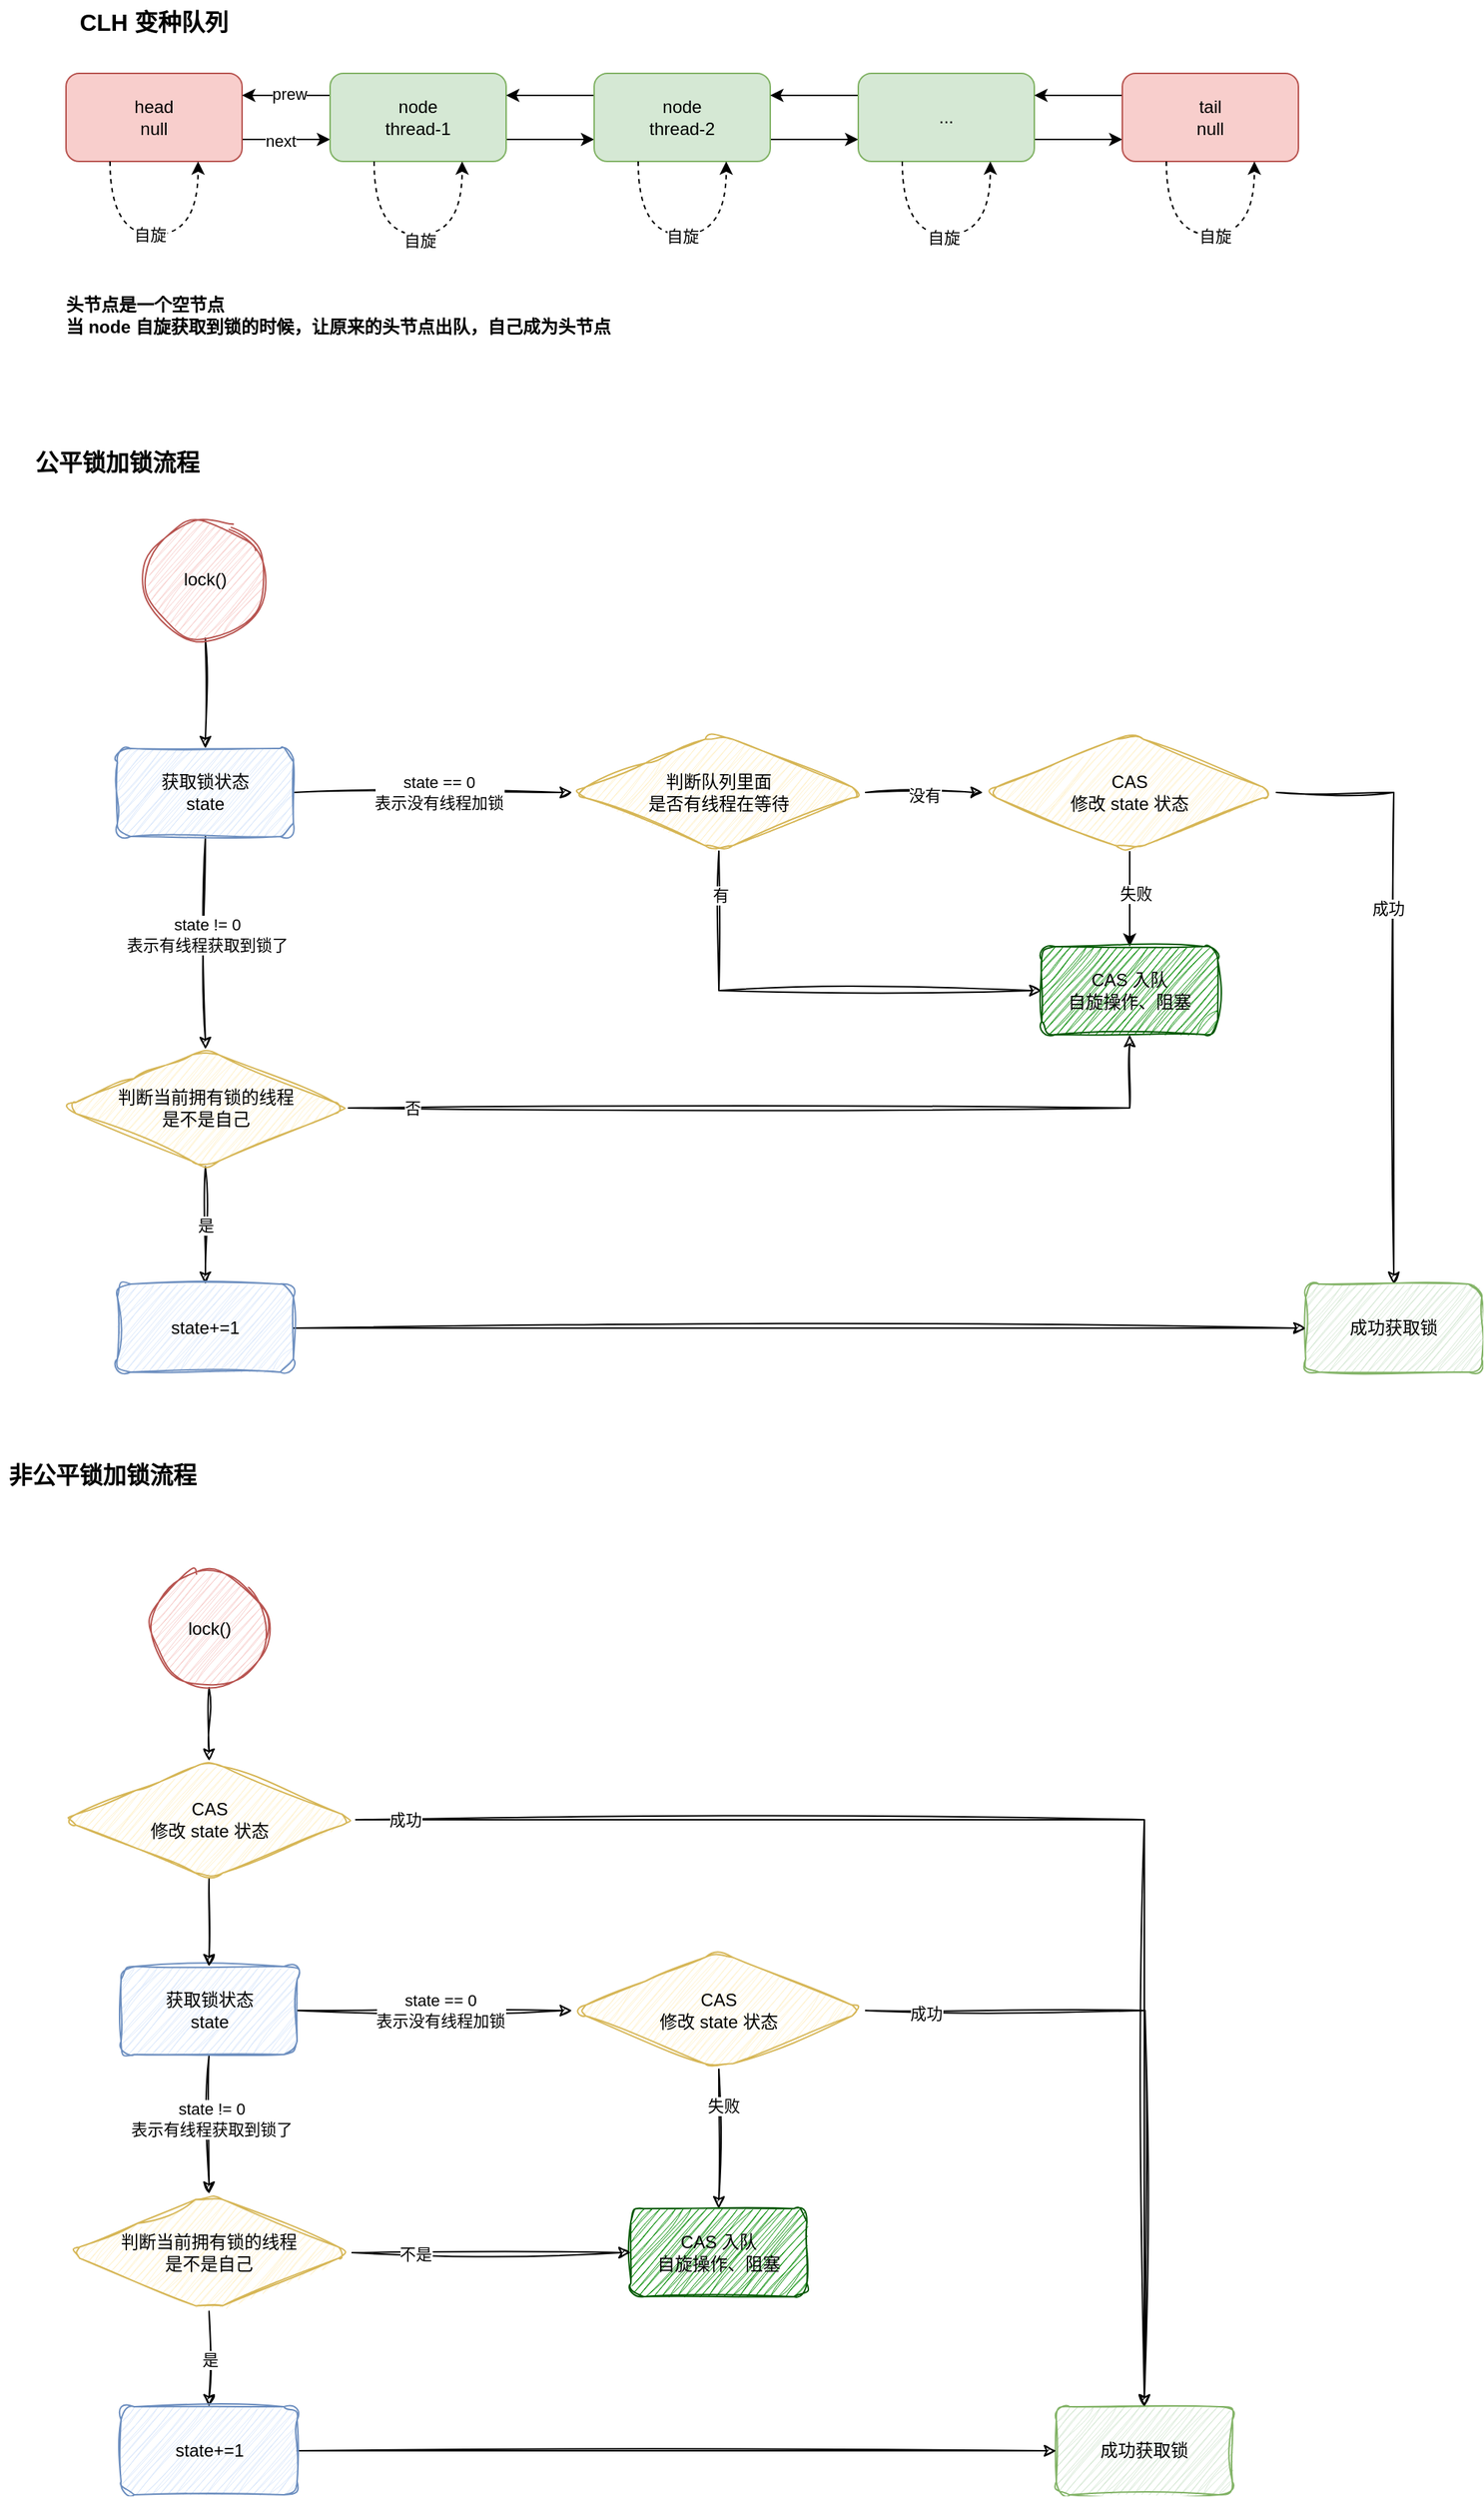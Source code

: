 <mxfile version="21.0.8" type="github">
  <diagram name="第 1 页" id="FUIqtDbXGrKp6zwSzvvZ">
    <mxGraphModel dx="1183" dy="747" grid="1" gridSize="10" guides="1" tooltips="1" connect="1" arrows="1" fold="1" page="1" pageScale="1" pageWidth="827" pageHeight="1169" math="0" shadow="0">
      <root>
        <mxCell id="0" />
        <mxCell id="1" parent="0" />
        <mxCell id="d-1qfOg3ctC3Ut8DfuQS-3" value="" style="edgeStyle=orthogonalEdgeStyle;rounded=0;orthogonalLoop=1;jettySize=auto;html=1;sketch=1;curveFitting=1;jiggle=2;exitX=0.5;exitY=1;exitDx=0;exitDy=0;" edge="1" parent="1" source="d-1qfOg3ctC3Ut8DfuQS-39" target="d-1qfOg3ctC3Ut8DfuQS-2">
          <mxGeometry relative="1" as="geometry">
            <mxPoint x="210" y="500" as="sourcePoint" />
          </mxGeometry>
        </mxCell>
        <mxCell id="d-1qfOg3ctC3Ut8DfuQS-6" value="" style="edgeStyle=orthogonalEdgeStyle;rounded=0;orthogonalLoop=1;jettySize=auto;html=1;sketch=1;curveFitting=1;jiggle=2;" edge="1" parent="1" source="d-1qfOg3ctC3Ut8DfuQS-2" target="d-1qfOg3ctC3Ut8DfuQS-5">
          <mxGeometry relative="1" as="geometry" />
        </mxCell>
        <mxCell id="d-1qfOg3ctC3Ut8DfuQS-7" value="state == 0&lt;br&gt;表示没有线程加锁" style="edgeLabel;html=1;align=center;verticalAlign=middle;resizable=0;points=[];" vertex="1" connectable="0" parent="d-1qfOg3ctC3Ut8DfuQS-6">
          <mxGeometry x="0.04" relative="1" as="geometry">
            <mxPoint as="offset" />
          </mxGeometry>
        </mxCell>
        <mxCell id="d-1qfOg3ctC3Ut8DfuQS-51" value="" style="edgeStyle=orthogonalEdgeStyle;rounded=0;orthogonalLoop=1;jettySize=auto;html=1;sketch=1;curveFitting=1;jiggle=2;" edge="1" parent="1" source="d-1qfOg3ctC3Ut8DfuQS-2" target="d-1qfOg3ctC3Ut8DfuQS-50">
          <mxGeometry relative="1" as="geometry" />
        </mxCell>
        <mxCell id="d-1qfOg3ctC3Ut8DfuQS-52" value="state != 0&lt;br&gt;表示有线程获取到锁了" style="edgeLabel;html=1;align=center;verticalAlign=middle;resizable=0;points=[];" vertex="1" connectable="0" parent="d-1qfOg3ctC3Ut8DfuQS-51">
          <mxGeometry x="-0.086" y="1" relative="1" as="geometry">
            <mxPoint as="offset" />
          </mxGeometry>
        </mxCell>
        <mxCell id="d-1qfOg3ctC3Ut8DfuQS-2" value="获取锁状态&lt;br&gt;state" style="whiteSpace=wrap;html=1;rounded=1;sketch=1;curveFitting=1;jiggle=2;fillColor=#dae8fc;strokeColor=#6c8ebf;" vertex="1" parent="1">
          <mxGeometry x="150" y="580" width="120" height="60" as="geometry" />
        </mxCell>
        <mxCell id="d-1qfOg3ctC3Ut8DfuQS-4" value="公平锁加锁流程" style="text;html=1;strokeColor=none;fillColor=none;align=center;verticalAlign=middle;whiteSpace=wrap;rounded=0;fontStyle=1;fontSize=16;" vertex="1" parent="1">
          <mxGeometry x="80" y="370" width="140" height="30" as="geometry" />
        </mxCell>
        <mxCell id="d-1qfOg3ctC3Ut8DfuQS-38" value="" style="edgeStyle=orthogonalEdgeStyle;rounded=0;orthogonalLoop=1;jettySize=auto;html=1;sketch=1;curveFitting=1;jiggle=2;" edge="1" parent="1" source="d-1qfOg3ctC3Ut8DfuQS-5" target="d-1qfOg3ctC3Ut8DfuQS-37">
          <mxGeometry relative="1" as="geometry" />
        </mxCell>
        <mxCell id="d-1qfOg3ctC3Ut8DfuQS-59" value="没有" style="edgeLabel;html=1;align=center;verticalAlign=middle;resizable=0;points=[];" vertex="1" connectable="0" parent="d-1qfOg3ctC3Ut8DfuQS-38">
          <mxGeometry y="-2" relative="1" as="geometry">
            <mxPoint as="offset" />
          </mxGeometry>
        </mxCell>
        <mxCell id="d-1qfOg3ctC3Ut8DfuQS-49" style="edgeStyle=orthogonalEdgeStyle;rounded=0;orthogonalLoop=1;jettySize=auto;html=1;exitX=0.5;exitY=1;exitDx=0;exitDy=0;entryX=0;entryY=0.5;entryDx=0;entryDy=0;sketch=1;curveFitting=1;jiggle=2;" edge="1" parent="1" source="d-1qfOg3ctC3Ut8DfuQS-5" target="d-1qfOg3ctC3Ut8DfuQS-45">
          <mxGeometry relative="1" as="geometry" />
        </mxCell>
        <mxCell id="d-1qfOg3ctC3Ut8DfuQS-60" value="有" style="edgeLabel;html=1;align=center;verticalAlign=middle;resizable=0;points=[];" vertex="1" connectable="0" parent="d-1qfOg3ctC3Ut8DfuQS-49">
          <mxGeometry x="-0.809" y="1" relative="1" as="geometry">
            <mxPoint as="offset" />
          </mxGeometry>
        </mxCell>
        <mxCell id="d-1qfOg3ctC3Ut8DfuQS-5" value="判断队列里面&lt;br&gt;是否有线程在等待" style="rhombus;whiteSpace=wrap;html=1;rounded=1;sketch=1;curveFitting=1;jiggle=2;fillColor=#fff2cc;strokeColor=#d6b656;" vertex="1" parent="1">
          <mxGeometry x="460" y="570" width="200" height="80" as="geometry" />
        </mxCell>
        <mxCell id="d-1qfOg3ctC3Ut8DfuQS-17" style="edgeStyle=orthogonalEdgeStyle;rounded=0;orthogonalLoop=1;jettySize=auto;html=1;exitX=1;exitY=0.75;exitDx=0;exitDy=0;entryX=0;entryY=0.75;entryDx=0;entryDy=0;" edge="1" parent="1" source="d-1qfOg3ctC3Ut8DfuQS-8" target="d-1qfOg3ctC3Ut8DfuQS-9">
          <mxGeometry relative="1" as="geometry" />
        </mxCell>
        <mxCell id="d-1qfOg3ctC3Ut8DfuQS-22" value="next" style="edgeLabel;html=1;align=center;verticalAlign=middle;resizable=0;points=[];" vertex="1" connectable="0" parent="d-1qfOg3ctC3Ut8DfuQS-17">
          <mxGeometry x="-0.133" y="-1" relative="1" as="geometry">
            <mxPoint as="offset" />
          </mxGeometry>
        </mxCell>
        <mxCell id="d-1qfOg3ctC3Ut8DfuQS-8" value="head&lt;br&gt;null" style="rounded=1;whiteSpace=wrap;html=1;fillColor=#f8cecc;strokeColor=#b85450;" vertex="1" parent="1">
          <mxGeometry x="115" y="120" width="120" height="60" as="geometry" />
        </mxCell>
        <mxCell id="d-1qfOg3ctC3Ut8DfuQS-13" style="edgeStyle=orthogonalEdgeStyle;rounded=0;orthogonalLoop=1;jettySize=auto;html=1;exitX=0;exitY=0.25;exitDx=0;exitDy=0;entryX=1;entryY=0.25;entryDx=0;entryDy=0;" edge="1" parent="1" source="d-1qfOg3ctC3Ut8DfuQS-9" target="d-1qfOg3ctC3Ut8DfuQS-8">
          <mxGeometry relative="1" as="geometry" />
        </mxCell>
        <mxCell id="d-1qfOg3ctC3Ut8DfuQS-21" value="prew" style="edgeLabel;html=1;align=center;verticalAlign=middle;resizable=0;points=[];" vertex="1" connectable="0" parent="d-1qfOg3ctC3Ut8DfuQS-13">
          <mxGeometry x="-0.067" y="-1" relative="1" as="geometry">
            <mxPoint as="offset" />
          </mxGeometry>
        </mxCell>
        <mxCell id="d-1qfOg3ctC3Ut8DfuQS-18" style="edgeStyle=orthogonalEdgeStyle;rounded=0;orthogonalLoop=1;jettySize=auto;html=1;exitX=1;exitY=0.75;exitDx=0;exitDy=0;entryX=0;entryY=0.75;entryDx=0;entryDy=0;" edge="1" parent="1" source="d-1qfOg3ctC3Ut8DfuQS-9" target="d-1qfOg3ctC3Ut8DfuQS-10">
          <mxGeometry relative="1" as="geometry" />
        </mxCell>
        <mxCell id="d-1qfOg3ctC3Ut8DfuQS-9" value="node&lt;br&gt;thread-1" style="rounded=1;whiteSpace=wrap;html=1;fillColor=#d5e8d4;strokeColor=#82b366;" vertex="1" parent="1">
          <mxGeometry x="295" y="120" width="120" height="60" as="geometry" />
        </mxCell>
        <mxCell id="d-1qfOg3ctC3Ut8DfuQS-14" style="edgeStyle=orthogonalEdgeStyle;rounded=0;orthogonalLoop=1;jettySize=auto;html=1;exitX=0;exitY=0.25;exitDx=0;exitDy=0;entryX=1;entryY=0.25;entryDx=0;entryDy=0;" edge="1" parent="1" source="d-1qfOg3ctC3Ut8DfuQS-10" target="d-1qfOg3ctC3Ut8DfuQS-9">
          <mxGeometry relative="1" as="geometry" />
        </mxCell>
        <mxCell id="d-1qfOg3ctC3Ut8DfuQS-19" style="edgeStyle=orthogonalEdgeStyle;rounded=0;orthogonalLoop=1;jettySize=auto;html=1;exitX=1;exitY=0.75;exitDx=0;exitDy=0;entryX=0;entryY=0.75;entryDx=0;entryDy=0;" edge="1" parent="1" source="d-1qfOg3ctC3Ut8DfuQS-10" target="d-1qfOg3ctC3Ut8DfuQS-11">
          <mxGeometry relative="1" as="geometry" />
        </mxCell>
        <mxCell id="d-1qfOg3ctC3Ut8DfuQS-10" value="node&lt;br&gt;thread-2" style="rounded=1;whiteSpace=wrap;html=1;fillColor=#d5e8d4;strokeColor=#82b366;" vertex="1" parent="1">
          <mxGeometry x="475" y="120" width="120" height="60" as="geometry" />
        </mxCell>
        <mxCell id="d-1qfOg3ctC3Ut8DfuQS-15" style="edgeStyle=orthogonalEdgeStyle;rounded=0;orthogonalLoop=1;jettySize=auto;html=1;exitX=0;exitY=0.25;exitDx=0;exitDy=0;entryX=1;entryY=0.25;entryDx=0;entryDy=0;" edge="1" parent="1" source="d-1qfOg3ctC3Ut8DfuQS-11" target="d-1qfOg3ctC3Ut8DfuQS-10">
          <mxGeometry relative="1" as="geometry" />
        </mxCell>
        <mxCell id="d-1qfOg3ctC3Ut8DfuQS-20" style="edgeStyle=orthogonalEdgeStyle;rounded=0;orthogonalLoop=1;jettySize=auto;html=1;exitX=1;exitY=0.75;exitDx=0;exitDy=0;entryX=0;entryY=0.75;entryDx=0;entryDy=0;" edge="1" parent="1" source="d-1qfOg3ctC3Ut8DfuQS-11" target="d-1qfOg3ctC3Ut8DfuQS-12">
          <mxGeometry relative="1" as="geometry" />
        </mxCell>
        <mxCell id="d-1qfOg3ctC3Ut8DfuQS-11" value="..." style="rounded=1;whiteSpace=wrap;html=1;fillColor=#d5e8d4;strokeColor=#82b366;" vertex="1" parent="1">
          <mxGeometry x="655" y="120" width="120" height="60" as="geometry" />
        </mxCell>
        <mxCell id="d-1qfOg3ctC3Ut8DfuQS-16" style="edgeStyle=orthogonalEdgeStyle;rounded=0;orthogonalLoop=1;jettySize=auto;html=1;exitX=0;exitY=0.25;exitDx=0;exitDy=0;entryX=1;entryY=0.25;entryDx=0;entryDy=0;" edge="1" parent="1" source="d-1qfOg3ctC3Ut8DfuQS-12" target="d-1qfOg3ctC3Ut8DfuQS-11">
          <mxGeometry relative="1" as="geometry" />
        </mxCell>
        <mxCell id="d-1qfOg3ctC3Ut8DfuQS-12" value="tail&lt;br&gt;null" style="rounded=1;whiteSpace=wrap;html=1;fillColor=#f8cecc;strokeColor=#b85450;" vertex="1" parent="1">
          <mxGeometry x="835" y="120" width="120" height="60" as="geometry" />
        </mxCell>
        <mxCell id="d-1qfOg3ctC3Ut8DfuQS-23" value="CLH 变种队列" style="text;html=1;strokeColor=none;fillColor=none;align=center;verticalAlign=middle;whiteSpace=wrap;rounded=0;fontStyle=1;fontSize=16;" vertex="1" parent="1">
          <mxGeometry x="90" y="70" width="170" height="30" as="geometry" />
        </mxCell>
        <mxCell id="d-1qfOg3ctC3Ut8DfuQS-24" style="edgeStyle=orthogonalEdgeStyle;rounded=0;orthogonalLoop=1;jettySize=auto;html=1;exitX=0.25;exitY=1;exitDx=0;exitDy=0;entryX=0.75;entryY=1;entryDx=0;entryDy=0;curved=1;dashed=1;" edge="1" parent="1" source="d-1qfOg3ctC3Ut8DfuQS-9" target="d-1qfOg3ctC3Ut8DfuQS-9">
          <mxGeometry relative="1" as="geometry">
            <Array as="points">
              <mxPoint x="325" y="230" />
              <mxPoint x="385" y="230" />
            </Array>
          </mxGeometry>
        </mxCell>
        <mxCell id="d-1qfOg3ctC3Ut8DfuQS-31" value="自旋" style="edgeLabel;html=1;align=center;verticalAlign=middle;resizable=0;points=[];" vertex="1" connectable="0" parent="d-1qfOg3ctC3Ut8DfuQS-24">
          <mxGeometry x="0.013" y="-4" relative="1" as="geometry">
            <mxPoint as="offset" />
          </mxGeometry>
        </mxCell>
        <mxCell id="d-1qfOg3ctC3Ut8DfuQS-26" style="edgeStyle=orthogonalEdgeStyle;rounded=0;orthogonalLoop=1;jettySize=auto;html=1;exitX=0.25;exitY=1;exitDx=0;exitDy=0;entryX=0.75;entryY=1;entryDx=0;entryDy=0;curved=1;dashed=1;" edge="1" parent="1" source="d-1qfOg3ctC3Ut8DfuQS-10" target="d-1qfOg3ctC3Ut8DfuQS-10">
          <mxGeometry relative="1" as="geometry">
            <Array as="points">
              <mxPoint x="505" y="230" />
              <mxPoint x="565" y="230" />
            </Array>
          </mxGeometry>
        </mxCell>
        <mxCell id="d-1qfOg3ctC3Ut8DfuQS-32" value="自旋" style="edgeLabel;html=1;align=center;verticalAlign=middle;resizable=0;points=[];" vertex="1" connectable="0" parent="d-1qfOg3ctC3Ut8DfuQS-26">
          <mxGeometry y="-1" relative="1" as="geometry">
            <mxPoint as="offset" />
          </mxGeometry>
        </mxCell>
        <mxCell id="d-1qfOg3ctC3Ut8DfuQS-27" style="edgeStyle=orthogonalEdgeStyle;rounded=0;orthogonalLoop=1;jettySize=auto;html=1;exitX=0.25;exitY=1;exitDx=0;exitDy=0;entryX=0.75;entryY=1;entryDx=0;entryDy=0;curved=1;dashed=1;" edge="1" parent="1" source="d-1qfOg3ctC3Ut8DfuQS-11" target="d-1qfOg3ctC3Ut8DfuQS-11">
          <mxGeometry relative="1" as="geometry">
            <Array as="points">
              <mxPoint x="685" y="230" />
              <mxPoint x="745" y="230" />
            </Array>
          </mxGeometry>
        </mxCell>
        <mxCell id="d-1qfOg3ctC3Ut8DfuQS-33" value="自旋" style="edgeLabel;html=1;align=center;verticalAlign=middle;resizable=0;points=[];" vertex="1" connectable="0" parent="d-1qfOg3ctC3Ut8DfuQS-27">
          <mxGeometry x="-0.025" y="-2" relative="1" as="geometry">
            <mxPoint as="offset" />
          </mxGeometry>
        </mxCell>
        <mxCell id="d-1qfOg3ctC3Ut8DfuQS-28" style="edgeStyle=orthogonalEdgeStyle;rounded=0;orthogonalLoop=1;jettySize=auto;html=1;exitX=0.25;exitY=1;exitDx=0;exitDy=0;entryX=0.75;entryY=1;entryDx=0;entryDy=0;curved=1;dashed=1;" edge="1" parent="1" source="d-1qfOg3ctC3Ut8DfuQS-12" target="d-1qfOg3ctC3Ut8DfuQS-12">
          <mxGeometry relative="1" as="geometry">
            <Array as="points">
              <mxPoint x="865" y="230" />
              <mxPoint x="925" y="230" />
            </Array>
          </mxGeometry>
        </mxCell>
        <mxCell id="d-1qfOg3ctC3Ut8DfuQS-34" value="自旋" style="edgeLabel;html=1;align=center;verticalAlign=middle;resizable=0;points=[];" vertex="1" connectable="0" parent="d-1qfOg3ctC3Ut8DfuQS-28">
          <mxGeometry x="0.037" y="-1" relative="1" as="geometry">
            <mxPoint as="offset" />
          </mxGeometry>
        </mxCell>
        <mxCell id="d-1qfOg3ctC3Ut8DfuQS-29" style="edgeStyle=orthogonalEdgeStyle;rounded=0;orthogonalLoop=1;jettySize=auto;html=1;exitX=0.25;exitY=1;exitDx=0;exitDy=0;entryX=0.75;entryY=1;entryDx=0;entryDy=0;curved=1;dashed=1;" edge="1" parent="1" source="d-1qfOg3ctC3Ut8DfuQS-8" target="d-1qfOg3ctC3Ut8DfuQS-8">
          <mxGeometry relative="1" as="geometry">
            <Array as="points">
              <mxPoint x="145" y="230" />
              <mxPoint x="205" y="230" />
            </Array>
          </mxGeometry>
        </mxCell>
        <mxCell id="d-1qfOg3ctC3Ut8DfuQS-30" value="自旋" style="edgeLabel;html=1;align=center;verticalAlign=middle;resizable=0;points=[];" vertex="1" connectable="0" parent="d-1qfOg3ctC3Ut8DfuQS-29">
          <mxGeometry x="-0.037" relative="1" as="geometry">
            <mxPoint as="offset" />
          </mxGeometry>
        </mxCell>
        <mxCell id="d-1qfOg3ctC3Ut8DfuQS-42" value="" style="edgeStyle=orthogonalEdgeStyle;rounded=0;orthogonalLoop=1;jettySize=auto;html=1;sketch=1;curveFitting=1;jiggle=2;" edge="1" parent="1" source="d-1qfOg3ctC3Ut8DfuQS-37" target="d-1qfOg3ctC3Ut8DfuQS-41">
          <mxGeometry relative="1" as="geometry" />
        </mxCell>
        <mxCell id="d-1qfOg3ctC3Ut8DfuQS-47" value="成功" style="edgeLabel;html=1;align=center;verticalAlign=middle;resizable=0;points=[];" vertex="1" connectable="0" parent="d-1qfOg3ctC3Ut8DfuQS-42">
          <mxGeometry x="-0.233" y="-4" relative="1" as="geometry">
            <mxPoint as="offset" />
          </mxGeometry>
        </mxCell>
        <mxCell id="d-1qfOg3ctC3Ut8DfuQS-46" value="" style="edgeStyle=orthogonalEdgeStyle;rounded=0;orthogonalLoop=1;jettySize=auto;html=1;" edge="1" parent="1" source="d-1qfOg3ctC3Ut8DfuQS-37" target="d-1qfOg3ctC3Ut8DfuQS-45">
          <mxGeometry relative="1" as="geometry" />
        </mxCell>
        <mxCell id="d-1qfOg3ctC3Ut8DfuQS-48" value="失败" style="edgeLabel;html=1;align=center;verticalAlign=middle;resizable=0;points=[];" vertex="1" connectable="0" parent="d-1qfOg3ctC3Ut8DfuQS-46">
          <mxGeometry x="-0.111" y="4" relative="1" as="geometry">
            <mxPoint as="offset" />
          </mxGeometry>
        </mxCell>
        <mxCell id="d-1qfOg3ctC3Ut8DfuQS-37" value="CAS&lt;br&gt;修改 state 状态" style="rhombus;whiteSpace=wrap;html=1;rounded=1;sketch=1;curveFitting=1;jiggle=2;fillColor=#fff2cc;strokeColor=#d6b656;" vertex="1" parent="1">
          <mxGeometry x="740" y="570" width="200" height="80" as="geometry" />
        </mxCell>
        <mxCell id="d-1qfOg3ctC3Ut8DfuQS-39" value="lock()" style="ellipse;whiteSpace=wrap;html=1;aspect=fixed;sketch=1;curveFitting=1;jiggle=2;fillColor=#f8cecc;strokeColor=#b85450;" vertex="1" parent="1">
          <mxGeometry x="170" y="425" width="80" height="80" as="geometry" />
        </mxCell>
        <mxCell id="d-1qfOg3ctC3Ut8DfuQS-41" value="成功获取锁" style="whiteSpace=wrap;html=1;fillColor=#d5e8d4;strokeColor=#82b366;rounded=1;sketch=1;curveFitting=1;jiggle=2;" vertex="1" parent="1">
          <mxGeometry x="960" y="945" width="120" height="60" as="geometry" />
        </mxCell>
        <mxCell id="d-1qfOg3ctC3Ut8DfuQS-45" value="CAS 入队&lt;br&gt;自旋操作、阻塞" style="whiteSpace=wrap;html=1;rounded=1;sketch=1;curveFitting=1;jiggle=2;fillColor=#008a00;strokeColor=#005700;fontColor=#000000;" vertex="1" parent="1">
          <mxGeometry x="780" y="715" width="120" height="60" as="geometry" />
        </mxCell>
        <mxCell id="d-1qfOg3ctC3Ut8DfuQS-54" value="是" style="edgeStyle=orthogonalEdgeStyle;rounded=0;orthogonalLoop=1;jettySize=auto;html=1;sketch=1;curveFitting=1;jiggle=2;" edge="1" parent="1" source="d-1qfOg3ctC3Ut8DfuQS-50" target="d-1qfOg3ctC3Ut8DfuQS-53">
          <mxGeometry relative="1" as="geometry" />
        </mxCell>
        <mxCell id="d-1qfOg3ctC3Ut8DfuQS-56" style="edgeStyle=orthogonalEdgeStyle;rounded=0;orthogonalLoop=1;jettySize=auto;html=1;exitX=1;exitY=0.5;exitDx=0;exitDy=0;entryX=0.5;entryY=1;entryDx=0;entryDy=0;sketch=1;curveFitting=1;jiggle=2;" edge="1" parent="1" source="d-1qfOg3ctC3Ut8DfuQS-50" target="d-1qfOg3ctC3Ut8DfuQS-45">
          <mxGeometry relative="1" as="geometry" />
        </mxCell>
        <mxCell id="d-1qfOg3ctC3Ut8DfuQS-58" value="否" style="edgeLabel;html=1;align=center;verticalAlign=middle;resizable=0;points=[];" vertex="1" connectable="0" parent="d-1qfOg3ctC3Ut8DfuQS-56">
          <mxGeometry x="-0.854" relative="1" as="geometry">
            <mxPoint x="1" as="offset" />
          </mxGeometry>
        </mxCell>
        <mxCell id="d-1qfOg3ctC3Ut8DfuQS-50" value="判断当前拥有锁的线程&lt;br&gt;是不是自己" style="rhombus;whiteSpace=wrap;html=1;rounded=1;sketch=1;curveFitting=1;jiggle=2;fillColor=#fff2cc;strokeColor=#d6b656;" vertex="1" parent="1">
          <mxGeometry x="112.5" y="785" width="195" height="80" as="geometry" />
        </mxCell>
        <mxCell id="d-1qfOg3ctC3Ut8DfuQS-61" style="edgeStyle=orthogonalEdgeStyle;rounded=0;orthogonalLoop=1;jettySize=auto;html=1;exitX=1;exitY=0.5;exitDx=0;exitDy=0;entryX=0;entryY=0.5;entryDx=0;entryDy=0;sketch=1;curveFitting=1;jiggle=2;" edge="1" parent="1" source="d-1qfOg3ctC3Ut8DfuQS-53" target="d-1qfOg3ctC3Ut8DfuQS-41">
          <mxGeometry relative="1" as="geometry" />
        </mxCell>
        <mxCell id="d-1qfOg3ctC3Ut8DfuQS-53" value="state+=1" style="whiteSpace=wrap;html=1;fillColor=#dae8fc;strokeColor=#6c8ebf;rounded=1;sketch=1;curveFitting=1;jiggle=2;" vertex="1" parent="1">
          <mxGeometry x="150" y="945" width="120" height="60" as="geometry" />
        </mxCell>
        <mxCell id="d-1qfOg3ctC3Ut8DfuQS-63" value="头节点是一个空节点&lt;br&gt;当 node 自旋获取到锁的时候，让原来的头节点出队，自己成为头节点" style="text;html=1;strokeColor=none;fillColor=none;align=left;verticalAlign=middle;whiteSpace=wrap;rounded=0;fontStyle=1" vertex="1" parent="1">
          <mxGeometry x="112.5" y="260" width="386" height="50" as="geometry" />
        </mxCell>
        <mxCell id="d-1qfOg3ctC3Ut8DfuQS-64" value="非公平锁加锁流程" style="text;html=1;strokeColor=none;fillColor=none;align=center;verticalAlign=middle;whiteSpace=wrap;rounded=0;fontStyle=1;fontSize=16;" vertex="1" parent="1">
          <mxGeometry x="70" y="1060" width="140" height="30" as="geometry" />
        </mxCell>
        <mxCell id="d-1qfOg3ctC3Ut8DfuQS-68" value="" style="edgeStyle=orthogonalEdgeStyle;rounded=0;orthogonalLoop=1;jettySize=auto;html=1;sketch=1;curveFitting=1;jiggle=2;exitX=0.5;exitY=1;exitDx=0;exitDy=0;entryX=0.5;entryY=0;entryDx=0;entryDy=0;" edge="1" parent="1" source="d-1qfOg3ctC3Ut8DfuQS-84" target="d-1qfOg3ctC3Ut8DfuQS-103">
          <mxGeometry relative="1" as="geometry">
            <mxPoint x="212.5" y="1215" as="sourcePoint" />
            <mxPoint x="213" y="1290" as="targetPoint" />
          </mxGeometry>
        </mxCell>
        <mxCell id="d-1qfOg3ctC3Ut8DfuQS-69" value="" style="edgeStyle=orthogonalEdgeStyle;rounded=0;orthogonalLoop=1;jettySize=auto;html=1;sketch=1;curveFitting=1;jiggle=2;entryX=0;entryY=0.5;entryDx=0;entryDy=0;" edge="1" parent="1" source="d-1qfOg3ctC3Ut8DfuQS-73" target="d-1qfOg3ctC3Ut8DfuQS-83">
          <mxGeometry relative="1" as="geometry">
            <mxPoint x="462.5" y="1440" as="targetPoint" />
          </mxGeometry>
        </mxCell>
        <mxCell id="d-1qfOg3ctC3Ut8DfuQS-70" value="state == 0&lt;br&gt;表示没有线程加锁" style="edgeLabel;html=1;align=center;verticalAlign=middle;resizable=0;points=[];" vertex="1" connectable="0" parent="d-1qfOg3ctC3Ut8DfuQS-69">
          <mxGeometry x="0.04" relative="1" as="geometry">
            <mxPoint as="offset" />
          </mxGeometry>
        </mxCell>
        <mxCell id="d-1qfOg3ctC3Ut8DfuQS-71" value="" style="edgeStyle=orthogonalEdgeStyle;rounded=0;orthogonalLoop=1;jettySize=auto;html=1;sketch=1;curveFitting=1;jiggle=2;" edge="1" parent="1" source="d-1qfOg3ctC3Ut8DfuQS-73" target="d-1qfOg3ctC3Ut8DfuQS-90">
          <mxGeometry relative="1" as="geometry" />
        </mxCell>
        <mxCell id="d-1qfOg3ctC3Ut8DfuQS-72" value="state != 0&lt;br&gt;表示有线程获取到锁了" style="edgeLabel;html=1;align=center;verticalAlign=middle;resizable=0;points=[];" vertex="1" connectable="0" parent="d-1qfOg3ctC3Ut8DfuQS-71">
          <mxGeometry x="-0.086" y="1" relative="1" as="geometry">
            <mxPoint as="offset" />
          </mxGeometry>
        </mxCell>
        <mxCell id="d-1qfOg3ctC3Ut8DfuQS-73" value="获取锁状态&lt;br&gt;state" style="whiteSpace=wrap;html=1;rounded=1;sketch=1;curveFitting=1;jiggle=2;fillColor=#dae8fc;strokeColor=#6c8ebf;" vertex="1" parent="1">
          <mxGeometry x="152.5" y="1410" width="120" height="60" as="geometry" />
        </mxCell>
        <mxCell id="d-1qfOg3ctC3Ut8DfuQS-94" value="" style="edgeStyle=orthogonalEdgeStyle;rounded=0;orthogonalLoop=1;jettySize=auto;html=1;sketch=1;curveFitting=1;jiggle=2;entryX=0.5;entryY=0;entryDx=0;entryDy=0;" edge="1" parent="1" source="d-1qfOg3ctC3Ut8DfuQS-83" target="d-1qfOg3ctC3Ut8DfuQS-86">
          <mxGeometry relative="1" as="geometry">
            <mxPoint x="560" y="1565" as="targetPoint" />
          </mxGeometry>
        </mxCell>
        <mxCell id="d-1qfOg3ctC3Ut8DfuQS-95" value="失败" style="edgeLabel;html=1;align=center;verticalAlign=middle;resizable=0;points=[];" vertex="1" connectable="0" parent="d-1qfOg3ctC3Ut8DfuQS-94">
          <mxGeometry x="-0.475" y="3" relative="1" as="geometry">
            <mxPoint as="offset" />
          </mxGeometry>
        </mxCell>
        <mxCell id="d-1qfOg3ctC3Ut8DfuQS-107" style="edgeStyle=orthogonalEdgeStyle;rounded=0;orthogonalLoop=1;jettySize=auto;html=1;exitX=1;exitY=0.5;exitDx=0;exitDy=0;sketch=1;curveFitting=1;jiggle=2;" edge="1" parent="1" source="d-1qfOg3ctC3Ut8DfuQS-83">
          <mxGeometry relative="1" as="geometry">
            <mxPoint x="850" y="1710" as="targetPoint" />
          </mxGeometry>
        </mxCell>
        <mxCell id="d-1qfOg3ctC3Ut8DfuQS-108" value="成功" style="edgeLabel;html=1;align=center;verticalAlign=middle;resizable=0;points=[];" vertex="1" connectable="0" parent="d-1qfOg3ctC3Ut8DfuQS-107">
          <mxGeometry x="-0.822" y="-2" relative="1" as="geometry">
            <mxPoint as="offset" />
          </mxGeometry>
        </mxCell>
        <mxCell id="d-1qfOg3ctC3Ut8DfuQS-83" value="CAS&lt;br&gt;修改 state 状态" style="rhombus;whiteSpace=wrap;html=1;rounded=1;sketch=1;curveFitting=1;jiggle=2;fillColor=#fff2cc;strokeColor=#d6b656;" vertex="1" parent="1">
          <mxGeometry x="460" y="1400" width="200" height="80" as="geometry" />
        </mxCell>
        <mxCell id="d-1qfOg3ctC3Ut8DfuQS-84" value="lock()" style="ellipse;whiteSpace=wrap;html=1;aspect=fixed;sketch=1;curveFitting=1;jiggle=2;fillColor=#f8cecc;strokeColor=#b85450;" vertex="1" parent="1">
          <mxGeometry x="172.5" y="1140" width="80" height="80" as="geometry" />
        </mxCell>
        <mxCell id="d-1qfOg3ctC3Ut8DfuQS-85" value="成功获取锁" style="whiteSpace=wrap;html=1;fillColor=#d5e8d4;strokeColor=#82b366;rounded=1;sketch=1;curveFitting=1;jiggle=2;" vertex="1" parent="1">
          <mxGeometry x="790" y="1710" width="120" height="60" as="geometry" />
        </mxCell>
        <mxCell id="d-1qfOg3ctC3Ut8DfuQS-86" value="CAS 入队&lt;br&gt;自旋操作、阻塞" style="whiteSpace=wrap;html=1;rounded=1;sketch=1;curveFitting=1;jiggle=2;fillColor=#008a00;strokeColor=#005700;fontColor=#000000;" vertex="1" parent="1">
          <mxGeometry x="500" y="1575" width="120" height="60" as="geometry" />
        </mxCell>
        <mxCell id="d-1qfOg3ctC3Ut8DfuQS-87" value="是" style="edgeStyle=orthogonalEdgeStyle;rounded=0;orthogonalLoop=1;jettySize=auto;html=1;sketch=1;curveFitting=1;jiggle=2;" edge="1" parent="1" source="d-1qfOg3ctC3Ut8DfuQS-90" target="d-1qfOg3ctC3Ut8DfuQS-92">
          <mxGeometry relative="1" as="geometry" />
        </mxCell>
        <mxCell id="d-1qfOg3ctC3Ut8DfuQS-101" style="edgeStyle=orthogonalEdgeStyle;rounded=0;orthogonalLoop=1;jettySize=auto;html=1;exitX=1;exitY=0.5;exitDx=0;exitDy=0;sketch=1;curveFitting=1;jiggle=2;entryX=0;entryY=0.5;entryDx=0;entryDy=0;" edge="1" parent="1" source="d-1qfOg3ctC3Ut8DfuQS-90" target="d-1qfOg3ctC3Ut8DfuQS-86">
          <mxGeometry relative="1" as="geometry">
            <mxPoint x="460" y="1605" as="targetPoint" />
          </mxGeometry>
        </mxCell>
        <mxCell id="d-1qfOg3ctC3Ut8DfuQS-102" value="不是" style="edgeLabel;html=1;align=center;verticalAlign=middle;resizable=0;points=[];" vertex="1" connectable="0" parent="d-1qfOg3ctC3Ut8DfuQS-101">
          <mxGeometry x="-0.547" y="-1" relative="1" as="geometry">
            <mxPoint as="offset" />
          </mxGeometry>
        </mxCell>
        <mxCell id="d-1qfOg3ctC3Ut8DfuQS-90" value="判断当前拥有锁的线程&lt;br&gt;是不是自己" style="rhombus;whiteSpace=wrap;html=1;rounded=1;sketch=1;curveFitting=1;jiggle=2;fillColor=#fff2cc;strokeColor=#d6b656;" vertex="1" parent="1">
          <mxGeometry x="115" y="1565" width="195" height="80" as="geometry" />
        </mxCell>
        <mxCell id="d-1qfOg3ctC3Ut8DfuQS-91" style="edgeStyle=orthogonalEdgeStyle;rounded=0;orthogonalLoop=1;jettySize=auto;html=1;exitX=1;exitY=0.5;exitDx=0;exitDy=0;entryX=0;entryY=0.5;entryDx=0;entryDy=0;sketch=1;curveFitting=1;jiggle=2;" edge="1" parent="1" source="d-1qfOg3ctC3Ut8DfuQS-92" target="d-1qfOg3ctC3Ut8DfuQS-85">
          <mxGeometry relative="1" as="geometry" />
        </mxCell>
        <mxCell id="d-1qfOg3ctC3Ut8DfuQS-92" value="state+=1" style="whiteSpace=wrap;html=1;fillColor=#dae8fc;strokeColor=#6c8ebf;rounded=1;sketch=1;curveFitting=1;jiggle=2;" vertex="1" parent="1">
          <mxGeometry x="152.5" y="1710" width="120" height="60" as="geometry" />
        </mxCell>
        <mxCell id="d-1qfOg3ctC3Ut8DfuQS-104" style="edgeStyle=orthogonalEdgeStyle;rounded=0;orthogonalLoop=1;jettySize=auto;html=1;entryX=0.5;entryY=0;entryDx=0;entryDy=0;sketch=1;curveFitting=1;jiggle=2;" edge="1" parent="1" source="d-1qfOg3ctC3Ut8DfuQS-103" target="d-1qfOg3ctC3Ut8DfuQS-85">
          <mxGeometry relative="1" as="geometry" />
        </mxCell>
        <mxCell id="d-1qfOg3ctC3Ut8DfuQS-105" value="成功" style="edgeLabel;html=1;align=center;verticalAlign=middle;resizable=0;points=[];" vertex="1" connectable="0" parent="d-1qfOg3ctC3Ut8DfuQS-104">
          <mxGeometry x="-0.932" y="4" relative="1" as="geometry">
            <mxPoint x="1" y="4" as="offset" />
          </mxGeometry>
        </mxCell>
        <mxCell id="d-1qfOg3ctC3Ut8DfuQS-106" style="edgeStyle=orthogonalEdgeStyle;rounded=0;orthogonalLoop=1;jettySize=auto;html=1;exitX=0.5;exitY=1;exitDx=0;exitDy=0;entryX=0.5;entryY=0;entryDx=0;entryDy=0;sketch=1;curveFitting=1;jiggle=2;" edge="1" parent="1" source="d-1qfOg3ctC3Ut8DfuQS-103" target="d-1qfOg3ctC3Ut8DfuQS-73">
          <mxGeometry relative="1" as="geometry" />
        </mxCell>
        <mxCell id="d-1qfOg3ctC3Ut8DfuQS-103" value="CAS&lt;br&gt;修改 state 状态" style="rhombus;whiteSpace=wrap;html=1;rounded=1;sketch=1;curveFitting=1;jiggle=2;fillColor=#fff2cc;strokeColor=#d6b656;" vertex="1" parent="1">
          <mxGeometry x="112.5" y="1270" width="200" height="80" as="geometry" />
        </mxCell>
      </root>
    </mxGraphModel>
  </diagram>
</mxfile>
